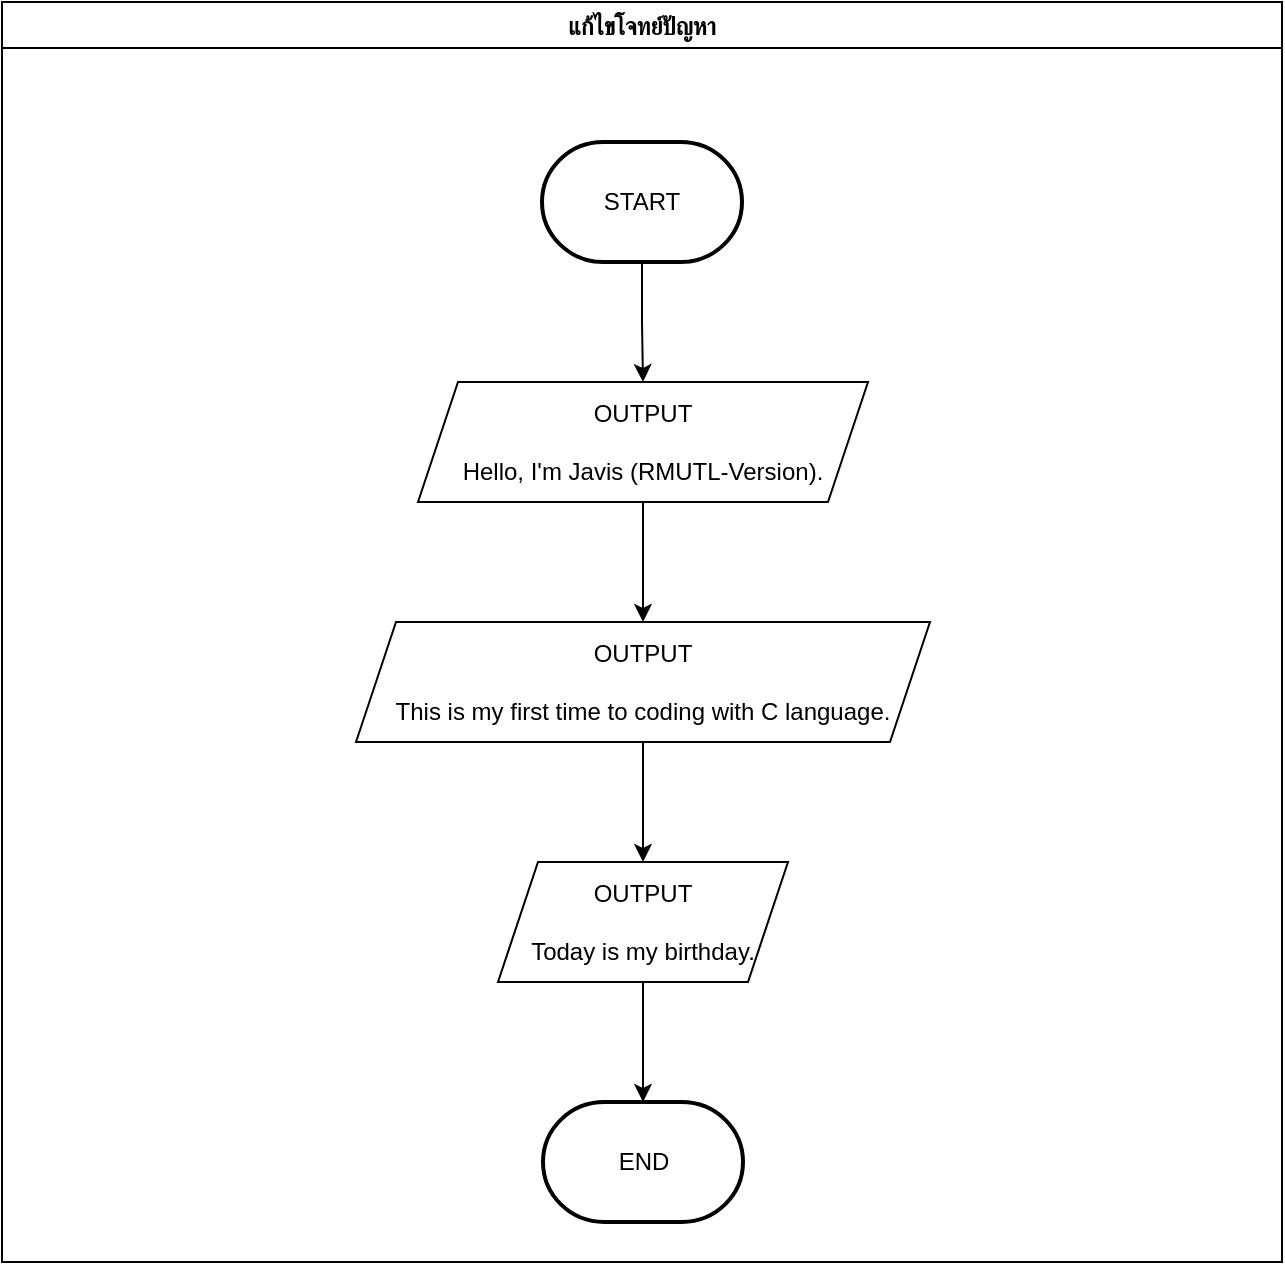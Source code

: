<mxfile version="24.8.6">
  <diagram name="Page-1" id="Kn6OawijGRHmCj4REJfi">
    <mxGraphModel dx="1892" dy="565" grid="1" gridSize="10" guides="1" tooltips="1" connect="1" arrows="1" fold="1" page="1" pageScale="1" pageWidth="850" pageHeight="1100" math="0" shadow="0">
      <root>
        <mxCell id="0" />
        <mxCell id="1" parent="0" />
        <mxCell id="KAoslI8Gk1G8vBF-a-_P-1" value="แก้ไขโจทย์ปัญหา" style="swimlane;fontFamily=Sarabun;fontSource=https%3A%2F%2Ffonts.googleapis.com%2Fcss%3Ffamily%3DSarabun;" vertex="1" parent="1">
          <mxGeometry x="-745" y="50" width="640" height="630" as="geometry" />
        </mxCell>
        <mxCell id="KAoslI8Gk1G8vBF-a-_P-4" value="OUTPUT&lt;div&gt;&lt;br&gt;&lt;/div&gt;&lt;div&gt;Hello, I&#39;m Javis (RMUTL-Version).&lt;/div&gt;" style="shape=parallelogram;perimeter=parallelogramPerimeter;whiteSpace=wrap;html=1;fixedSize=1;" vertex="1" parent="KAoslI8Gk1G8vBF-a-_P-1">
          <mxGeometry x="208" y="190" width="225" height="60" as="geometry" />
        </mxCell>
        <mxCell id="KAoslI8Gk1G8vBF-a-_P-5" value="OUTPUT&lt;div&gt;&lt;br&gt;&lt;/div&gt;&lt;div&gt;This is my first time to coding with C language.&lt;/div&gt;" style="shape=parallelogram;perimeter=parallelogramPerimeter;whiteSpace=wrap;html=1;fixedSize=1;" vertex="1" parent="KAoslI8Gk1G8vBF-a-_P-1">
          <mxGeometry x="177" y="310" width="287" height="60" as="geometry" />
        </mxCell>
        <mxCell id="KAoslI8Gk1G8vBF-a-_P-6" value="OUTPUT&lt;div&gt;&lt;br&gt;&lt;/div&gt;&lt;div&gt;Today is my birthday.&lt;/div&gt;" style="shape=parallelogram;perimeter=parallelogramPerimeter;whiteSpace=wrap;html=1;fixedSize=1;" vertex="1" parent="KAoslI8Gk1G8vBF-a-_P-1">
          <mxGeometry x="248" y="430" width="145" height="60" as="geometry" />
        </mxCell>
        <mxCell id="KAoslI8Gk1G8vBF-a-_P-8" value="" style="endArrow=classic;html=1;rounded=0;entryX=0.5;entryY=0;entryDx=0;entryDy=0;exitX=0.5;exitY=1;exitDx=0;exitDy=0;" edge="1" parent="KAoslI8Gk1G8vBF-a-_P-1" source="KAoslI8Gk1G8vBF-a-_P-4" target="KAoslI8Gk1G8vBF-a-_P-5">
          <mxGeometry width="50" height="50" relative="1" as="geometry">
            <mxPoint x="330" y="80" as="sourcePoint" />
            <mxPoint x="330" y="130" as="targetPoint" />
          </mxGeometry>
        </mxCell>
        <mxCell id="KAoslI8Gk1G8vBF-a-_P-9" value="" style="endArrow=classic;html=1;rounded=0;entryX=0.5;entryY=0;entryDx=0;entryDy=0;exitX=0.5;exitY=1;exitDx=0;exitDy=0;" edge="1" parent="KAoslI8Gk1G8vBF-a-_P-1" source="KAoslI8Gk1G8vBF-a-_P-5" target="KAoslI8Gk1G8vBF-a-_P-6">
          <mxGeometry width="50" height="50" relative="1" as="geometry">
            <mxPoint x="340" y="90" as="sourcePoint" />
            <mxPoint x="340" y="140" as="targetPoint" />
          </mxGeometry>
        </mxCell>
        <mxCell id="KAoslI8Gk1G8vBF-a-_P-12" style="edgeStyle=orthogonalEdgeStyle;rounded=0;orthogonalLoop=1;jettySize=auto;html=1;exitX=0.5;exitY=1;exitDx=0;exitDy=0;exitPerimeter=0;entryX=0.5;entryY=0;entryDx=0;entryDy=0;" edge="1" parent="KAoslI8Gk1G8vBF-a-_P-1" source="KAoslI8Gk1G8vBF-a-_P-11" target="KAoslI8Gk1G8vBF-a-_P-4">
          <mxGeometry relative="1" as="geometry" />
        </mxCell>
        <mxCell id="KAoslI8Gk1G8vBF-a-_P-11" value="START" style="strokeWidth=2;html=1;shape=mxgraph.flowchart.terminator;whiteSpace=wrap;" vertex="1" parent="KAoslI8Gk1G8vBF-a-_P-1">
          <mxGeometry x="270" y="70" width="100" height="60" as="geometry" />
        </mxCell>
        <mxCell id="KAoslI8Gk1G8vBF-a-_P-13" value="END" style="strokeWidth=2;html=1;shape=mxgraph.flowchart.terminator;whiteSpace=wrap;" vertex="1" parent="KAoslI8Gk1G8vBF-a-_P-1">
          <mxGeometry x="270.5" y="550" width="100" height="60" as="geometry" />
        </mxCell>
        <mxCell id="KAoslI8Gk1G8vBF-a-_P-14" style="edgeStyle=orthogonalEdgeStyle;rounded=0;orthogonalLoop=1;jettySize=auto;html=1;exitX=0.5;exitY=1;exitDx=0;exitDy=0;entryX=0.5;entryY=0;entryDx=0;entryDy=0;entryPerimeter=0;" edge="1" parent="KAoslI8Gk1G8vBF-a-_P-1" source="KAoslI8Gk1G8vBF-a-_P-6" target="KAoslI8Gk1G8vBF-a-_P-13">
          <mxGeometry relative="1" as="geometry" />
        </mxCell>
      </root>
    </mxGraphModel>
  </diagram>
</mxfile>
